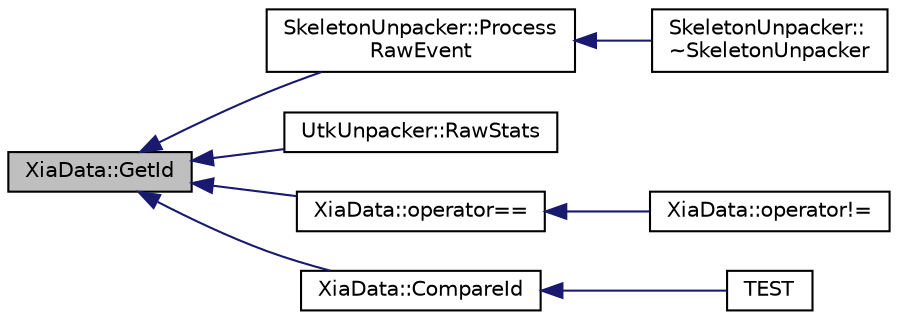 digraph "XiaData::GetId"
{
  edge [fontname="Helvetica",fontsize="10",labelfontname="Helvetica",labelfontsize="10"];
  node [fontname="Helvetica",fontsize="10",shape=record];
  rankdir="LR";
  Node1 [label="XiaData::GetId",height=0.2,width=0.4,color="black", fillcolor="grey75", style="filled", fontcolor="black"];
  Node1 -> Node2 [dir="back",color="midnightblue",fontsize="10",style="solid",fontname="Helvetica"];
  Node2 [label="SkeletonUnpacker::Process\lRawEvent",height=0.2,width=0.4,color="black", fillcolor="white", style="filled",URL="$d7/de2/class_skeleton_unpacker.html#ab489608dad5ee12699ad2e17c5057605",tooltip="Process all events in the event list. "];
  Node2 -> Node3 [dir="back",color="midnightblue",fontsize="10",style="solid",fontname="Helvetica"];
  Node3 [label="SkeletonUnpacker::\l~SkeletonUnpacker",height=0.2,width=0.4,color="black", fillcolor="white", style="filled",URL="$d7/de2/class_skeleton_unpacker.html#ae6a65d690a81fac6d5e0ebdefa0e4c55",tooltip="Destructor. "];
  Node1 -> Node4 [dir="back",color="midnightblue",fontsize="10",style="solid",fontname="Helvetica"];
  Node4 [label="UtkUnpacker::RawStats",height=0.2,width=0.4,color="black", fillcolor="white", style="filled",URL="$d4/d48/class_utk_unpacker.html#a61ba5974ee476d5c3ab316b5b6759204",tooltip="Add an event to generic statistics output. "];
  Node1 -> Node5 [dir="back",color="midnightblue",fontsize="10",style="solid",fontname="Helvetica"];
  Node5 [label="XiaData::operator==",height=0.2,width=0.4,color="black", fillcolor="white", style="filled",URL="$d2/ddd/class_xia_data.html#a396219ec180ae84da5abaeb3e3f66357",tooltip="Equality operator that compares checks if we have the same channel (i.e. the ID and Time are identica..."];
  Node5 -> Node6 [dir="back",color="midnightblue",fontsize="10",style="solid",fontname="Helvetica"];
  Node6 [label="XiaData::operator!=",height=0.2,width=0.4,color="black", fillcolor="white", style="filled",URL="$d2/ddd/class_xia_data.html#a4c19b3f33b1b30e40958f21e52b2579d",tooltip="The conjugate of the equality operator. "];
  Node1 -> Node7 [dir="back",color="midnightblue",fontsize="10",style="solid",fontname="Helvetica"];
  Node7 [label="XiaData::CompareId",height=0.2,width=0.4,color="black", fillcolor="white", style="filled",URL="$d2/ddd/class_xia_data.html#aae18ee188fa07f1f6f3429237b188fe2",tooltip="A method that will compare the unique ID of two XiaData classes. "];
  Node7 -> Node8 [dir="back",color="midnightblue",fontsize="10",style="solid",fontname="Helvetica"];
  Node8 [label="TEST",height=0.2,width=0.4,color="black", fillcolor="white", style="filled",URL="$da/de2/unittest-_xia_data_8cpp.html#ab7a7339d46ef526171977725566f6cbd"];
}
